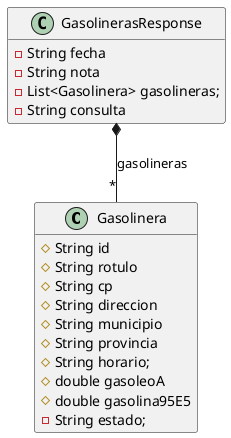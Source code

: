 @startuml

hide empty members

class Gasolinera {
    # String id
    # String rotulo
    # String cp
    # String direccion
    # String municipio
    # String provincia
    # String horario;
    # double gasoleoA
    # double gasolina95E5
    - String estado;
}

class GasolinerasResponse {
    - String fecha
    - String nota
    - List<Gasolinera> gasolineras;
    - String consulta
}

GasolinerasResponse *-- "*" Gasolinera : gasolineras

@enduml